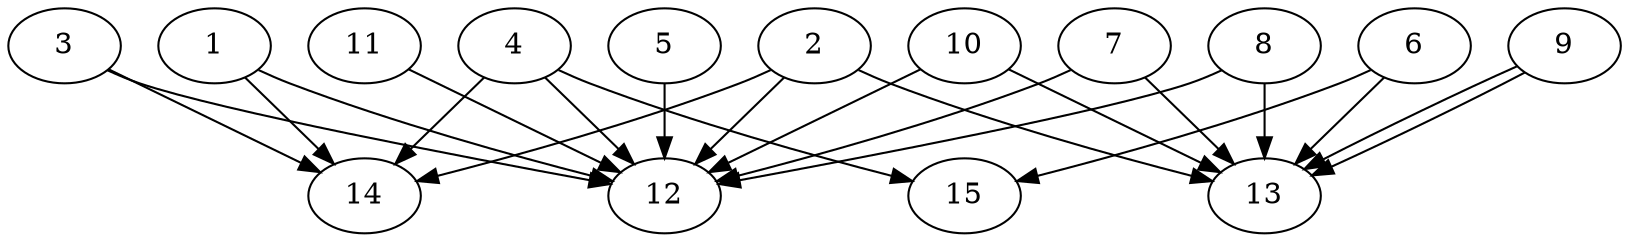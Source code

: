// DAG automatically generated by daggen at Thu Oct  3 13:59:26 2019
// ./daggen --dot -n 15 --ccr 0.4 --fat 0.9 --regular 0.7 --density 0.9 --mindata 5242880 --maxdata 52428800 
digraph G {
  1 [size="87488000", alpha="0.01", expect_size="34995200"] 
  1 -> 12 [size ="34995200"]
  1 -> 14 [size ="34995200"]
  2 [size="21340160", alpha="0.06", expect_size="8536064"] 
  2 -> 12 [size ="8536064"]
  2 -> 13 [size ="8536064"]
  2 -> 14 [size ="8536064"]
  3 [size="113489920", alpha="0.11", expect_size="45395968"] 
  3 -> 12 [size ="45395968"]
  3 -> 14 [size ="45395968"]
  4 [size="39892480", alpha="0.10", expect_size="15956992"] 
  4 -> 12 [size ="15956992"]
  4 -> 14 [size ="15956992"]
  4 -> 15 [size ="15956992"]
  5 [size="119367680", alpha="0.01", expect_size="47747072"] 
  5 -> 12 [size ="47747072"]
  6 [size="117721600", alpha="0.11", expect_size="47088640"] 
  6 -> 13 [size ="47088640"]
  6 -> 15 [size ="47088640"]
  7 [size="48138240", alpha="0.06", expect_size="19255296"] 
  7 -> 12 [size ="19255296"]
  7 -> 13 [size ="19255296"]
  8 [size="61588480", alpha="0.10", expect_size="24635392"] 
  8 -> 12 [size ="24635392"]
  8 -> 13 [size ="24635392"]
  9 [size="71767040", alpha="0.15", expect_size="28706816"] 
  9 -> 13 [size ="28706816"]
  9 -> 13 [size ="28706816"]
  10 [size="104194560", alpha="0.08", expect_size="41677824"] 
  10 -> 12 [size ="41677824"]
  10 -> 13 [size ="41677824"]
  11 [size="26480640", alpha="0.01", expect_size="10592256"] 
  11 -> 12 [size ="10592256"]
  12 [size="35215360", alpha="0.10", expect_size="14086144"] 
  13 [size="69301760", alpha="0.16", expect_size="27720704"] 
  14 [size="17395200", alpha="0.14", expect_size="6958080"] 
  15 [size="76188160", alpha="0.03", expect_size="30475264"] 
}
